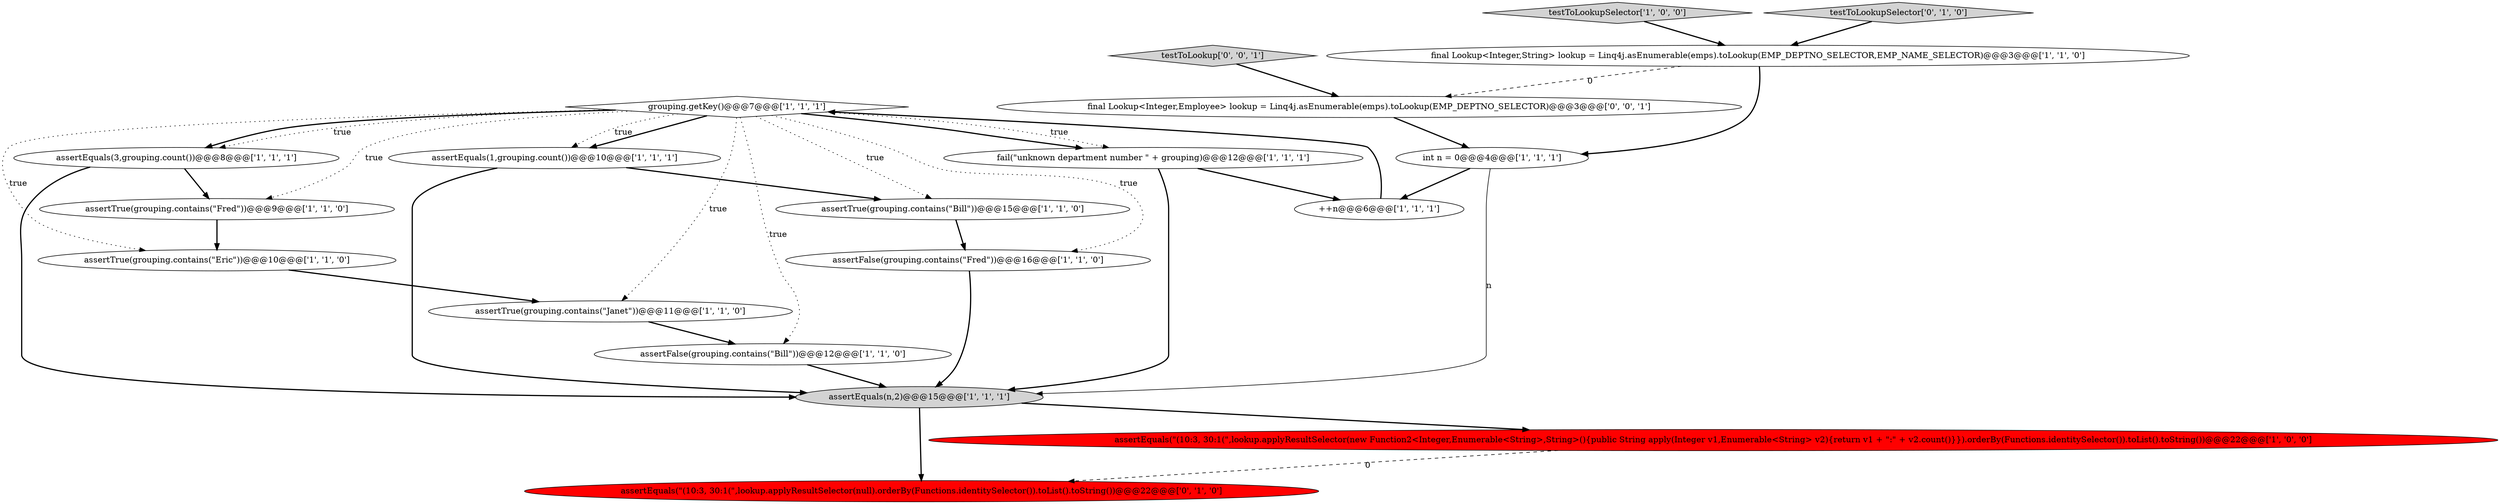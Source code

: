 digraph {
12 [style = filled, label = "grouping.getKey()@@@7@@@['1', '1', '1']", fillcolor = white, shape = diamond image = "AAA0AAABBB1BBB"];
11 [style = filled, label = "assertFalse(grouping.contains(\"Fred\"))@@@16@@@['1', '1', '0']", fillcolor = white, shape = ellipse image = "AAA0AAABBB1BBB"];
18 [style = filled, label = "final Lookup<Integer,Employee> lookup = Linq4j.asEnumerable(emps).toLookup(EMP_DEPTNO_SELECTOR)@@@3@@@['0', '0', '1']", fillcolor = white, shape = ellipse image = "AAA0AAABBB3BBB"];
7 [style = filled, label = "assertFalse(grouping.contains(\"Bill\"))@@@12@@@['1', '1', '0']", fillcolor = white, shape = ellipse image = "AAA0AAABBB1BBB"];
4 [style = filled, label = "assertEquals(1,grouping.count())@@@10@@@['1', '1', '1']", fillcolor = white, shape = ellipse image = "AAA0AAABBB1BBB"];
2 [style = filled, label = "int n = 0@@@4@@@['1', '1', '1']", fillcolor = white, shape = ellipse image = "AAA0AAABBB1BBB"];
6 [style = filled, label = "testToLookupSelector['1', '0', '0']", fillcolor = lightgray, shape = diamond image = "AAA0AAABBB1BBB"];
13 [style = filled, label = "assertTrue(grouping.contains(\"Fred\"))@@@9@@@['1', '1', '0']", fillcolor = white, shape = ellipse image = "AAA0AAABBB1BBB"];
9 [style = filled, label = "++n@@@6@@@['1', '1', '1']", fillcolor = white, shape = ellipse image = "AAA0AAABBB1BBB"];
0 [style = filled, label = "assertTrue(grouping.contains(\"Bill\"))@@@15@@@['1', '1', '0']", fillcolor = white, shape = ellipse image = "AAA0AAABBB1BBB"];
15 [style = filled, label = "assertEquals(n,2)@@@15@@@['1', '1', '1']", fillcolor = lightgray, shape = ellipse image = "AAA0AAABBB1BBB"];
16 [style = filled, label = "testToLookupSelector['0', '1', '0']", fillcolor = lightgray, shape = diamond image = "AAA0AAABBB2BBB"];
1 [style = filled, label = "fail(\"unknown department number \" + grouping)@@@12@@@['1', '1', '1']", fillcolor = white, shape = ellipse image = "AAA0AAABBB1BBB"];
8 [style = filled, label = "final Lookup<Integer,String> lookup = Linq4j.asEnumerable(emps).toLookup(EMP_DEPTNO_SELECTOR,EMP_NAME_SELECTOR)@@@3@@@['1', '1', '0']", fillcolor = white, shape = ellipse image = "AAA0AAABBB1BBB"];
14 [style = filled, label = "assertTrue(grouping.contains(\"Janet\"))@@@11@@@['1', '1', '0']", fillcolor = white, shape = ellipse image = "AAA0AAABBB1BBB"];
5 [style = filled, label = "assertTrue(grouping.contains(\"Eric\"))@@@10@@@['1', '1', '0']", fillcolor = white, shape = ellipse image = "AAA0AAABBB1BBB"];
10 [style = filled, label = "assertEquals(3,grouping.count())@@@8@@@['1', '1', '1']", fillcolor = white, shape = ellipse image = "AAA0AAABBB1BBB"];
3 [style = filled, label = "assertEquals(\"(10:3, 30:1(\",lookup.applyResultSelector(new Function2<Integer,Enumerable<String>,String>(){public String apply(Integer v1,Enumerable<String> v2){return v1 + \":\" + v2.count()}}).orderBy(Functions.identitySelector()).toList().toString())@@@22@@@['1', '0', '0']", fillcolor = red, shape = ellipse image = "AAA1AAABBB1BBB"];
19 [style = filled, label = "testToLookup['0', '0', '1']", fillcolor = lightgray, shape = diamond image = "AAA0AAABBB3BBB"];
17 [style = filled, label = "assertEquals(\"(10:3, 30:1(\",lookup.applyResultSelector(null).orderBy(Functions.identitySelector()).toList().toString())@@@22@@@['0', '1', '0']", fillcolor = red, shape = ellipse image = "AAA1AAABBB2BBB"];
19->18 [style = bold, label=""];
3->17 [style = dashed, label="0"];
10->15 [style = bold, label=""];
16->8 [style = bold, label=""];
1->15 [style = bold, label=""];
4->15 [style = bold, label=""];
12->1 [style = dotted, label="true"];
0->11 [style = bold, label=""];
2->9 [style = bold, label=""];
5->14 [style = bold, label=""];
18->2 [style = bold, label=""];
15->3 [style = bold, label=""];
12->1 [style = bold, label=""];
1->9 [style = bold, label=""];
11->15 [style = bold, label=""];
4->0 [style = bold, label=""];
14->7 [style = bold, label=""];
12->11 [style = dotted, label="true"];
2->15 [style = solid, label="n"];
12->14 [style = dotted, label="true"];
15->17 [style = bold, label=""];
12->10 [style = bold, label=""];
12->13 [style = dotted, label="true"];
12->10 [style = dotted, label="true"];
12->4 [style = bold, label=""];
8->2 [style = bold, label=""];
10->13 [style = bold, label=""];
12->5 [style = dotted, label="true"];
6->8 [style = bold, label=""];
13->5 [style = bold, label=""];
12->0 [style = dotted, label="true"];
7->15 [style = bold, label=""];
8->18 [style = dashed, label="0"];
12->4 [style = dotted, label="true"];
9->12 [style = bold, label=""];
12->7 [style = dotted, label="true"];
}
